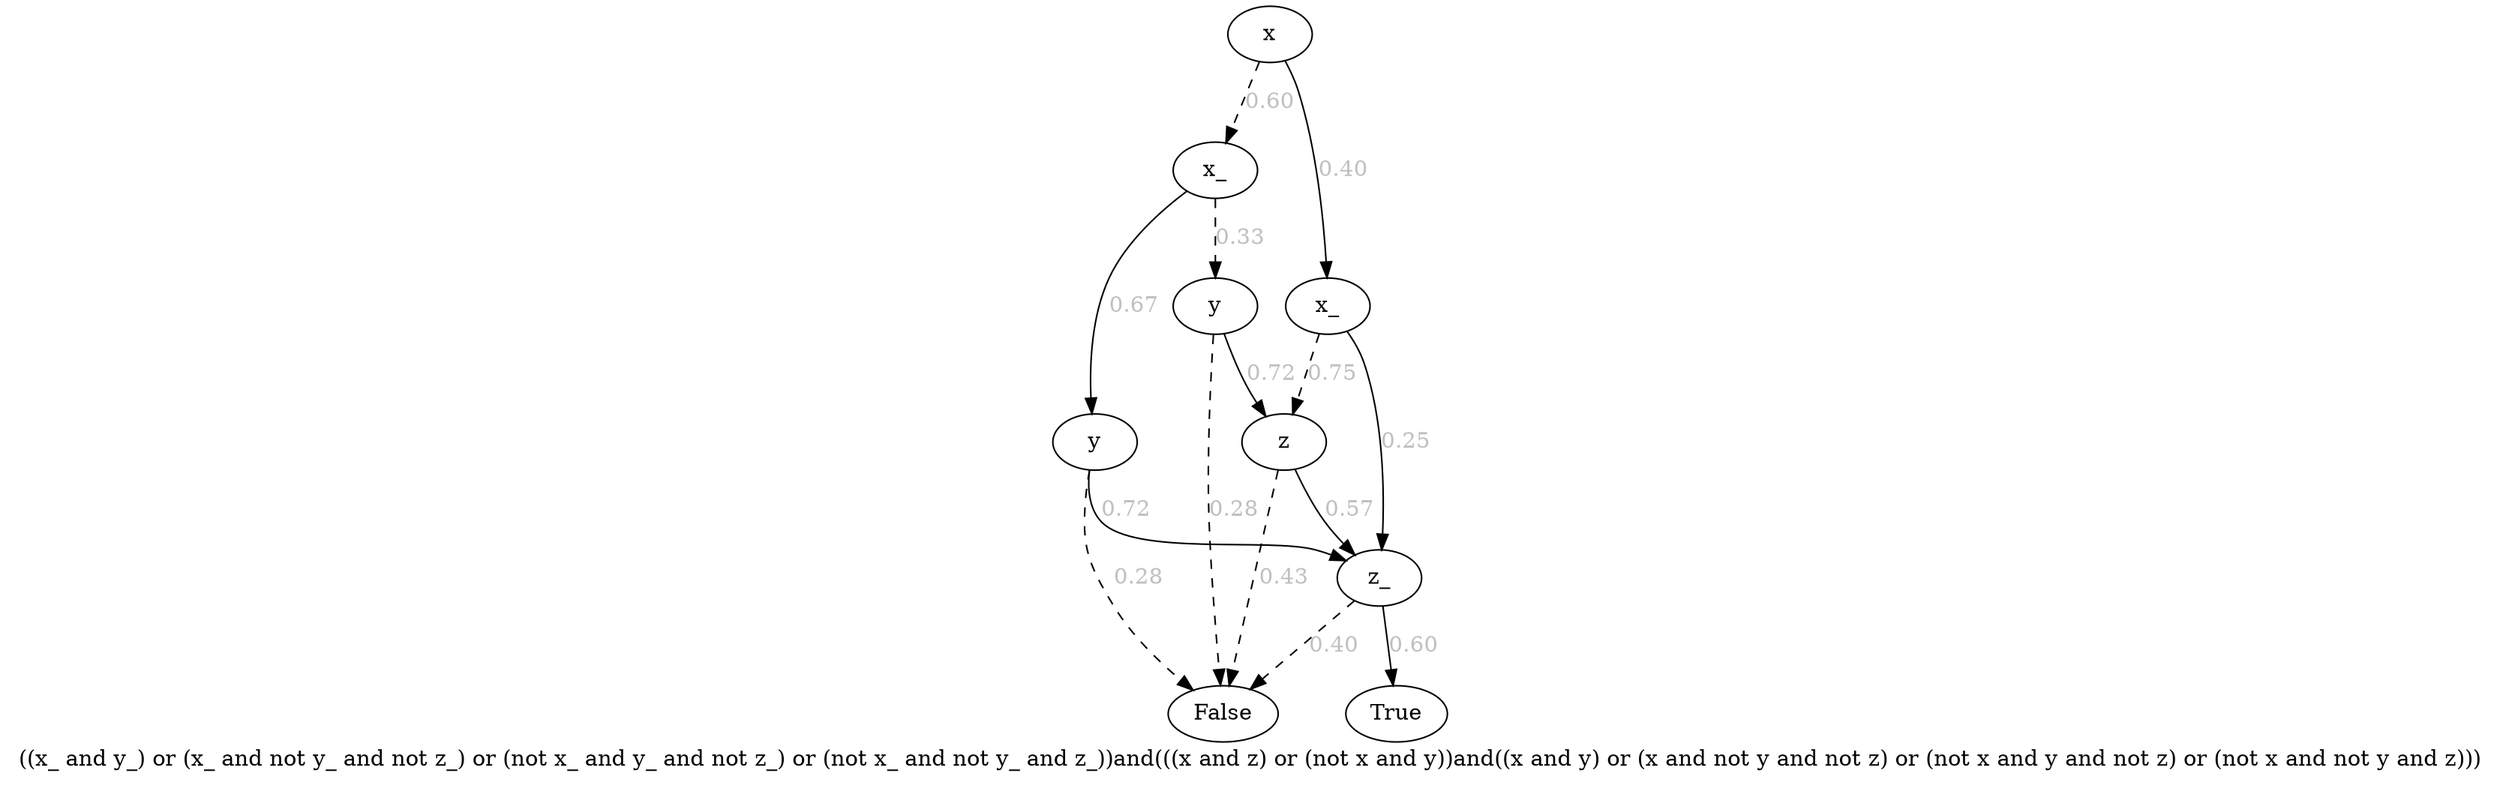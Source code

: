 digraph{
label="((x_ and y_) or (x_ and not y_ and not z_) or (not x_ and y_ and not z_) or (not x_ and not y_ and z_))and(((x and z) or (not x and y))and((x and y) or (x and not y and not z) or (not x and y and not z) or (not x and not y and z)))\n\n"
2996655536912[label=x]2996655566160[label="x_
"]
2996655536912 -> 2996655566160[style=dashed label="0.60" fontcolor = gray]
2996655562160[label="y
"]
2996655566160 -> 2996655562160[style=dashed label="0.33" fontcolor = gray]
2996655531152[label="False
"]
2996655562160 -> 2996655531152[style=dashed label="0.28" fontcolor = gray]
2996655556240[label="z
"]
2996655562160 -> 2996655556240 [label="0.72" fontcolor = gray]
2996655531152[label="False
"]
2996655556240 -> 2996655531152[style=dashed label="0.43" fontcolor = gray]
2996655555440[label="z_
"]
2996655556240 -> 2996655555440 [label="0.57" fontcolor = gray]
2996655531152[label="False
"]
2996655555440 -> 2996655531152[style=dashed label="0.40" fontcolor = gray]
2996655533232[label="True
"]
2996655555440 -> 2996655533232 [label="0.60" fontcolor = gray]
2996655558960[label="y
"]
2996655566160 -> 2996655558960 [label="0.67" fontcolor = gray]
2996655531152[label="False
"]
2996655558960 -> 2996655531152[style=dashed label="0.28" fontcolor = gray]
2996655555440[label="z_
"]
2996655558960 -> 2996655555440 [label="0.72" fontcolor = gray]
2996655560080[label="x_
"]
2996655536912 -> 2996655560080 [label="0.40" fontcolor = gray]
2996655556240[label="z
"]
2996655560080 -> 2996655556240[style=dashed label="0.75" fontcolor = gray]
2996655555440[label="z_
"]
2996655560080 -> 2996655555440 [label="0.25" fontcolor = gray]
}